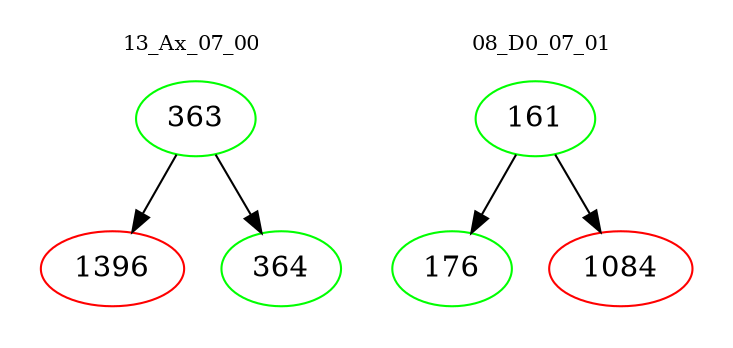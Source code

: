 digraph{
subgraph cluster_0 {
color = white
label = "13_Ax_07_00";
fontsize=10;
T0_363 [label="363", color="green"]
T0_363 -> T0_1396 [color="black"]
T0_1396 [label="1396", color="red"]
T0_363 -> T0_364 [color="black"]
T0_364 [label="364", color="green"]
}
subgraph cluster_1 {
color = white
label = "08_D0_07_01";
fontsize=10;
T1_161 [label="161", color="green"]
T1_161 -> T1_176 [color="black"]
T1_176 [label="176", color="green"]
T1_161 -> T1_1084 [color="black"]
T1_1084 [label="1084", color="red"]
}
}
